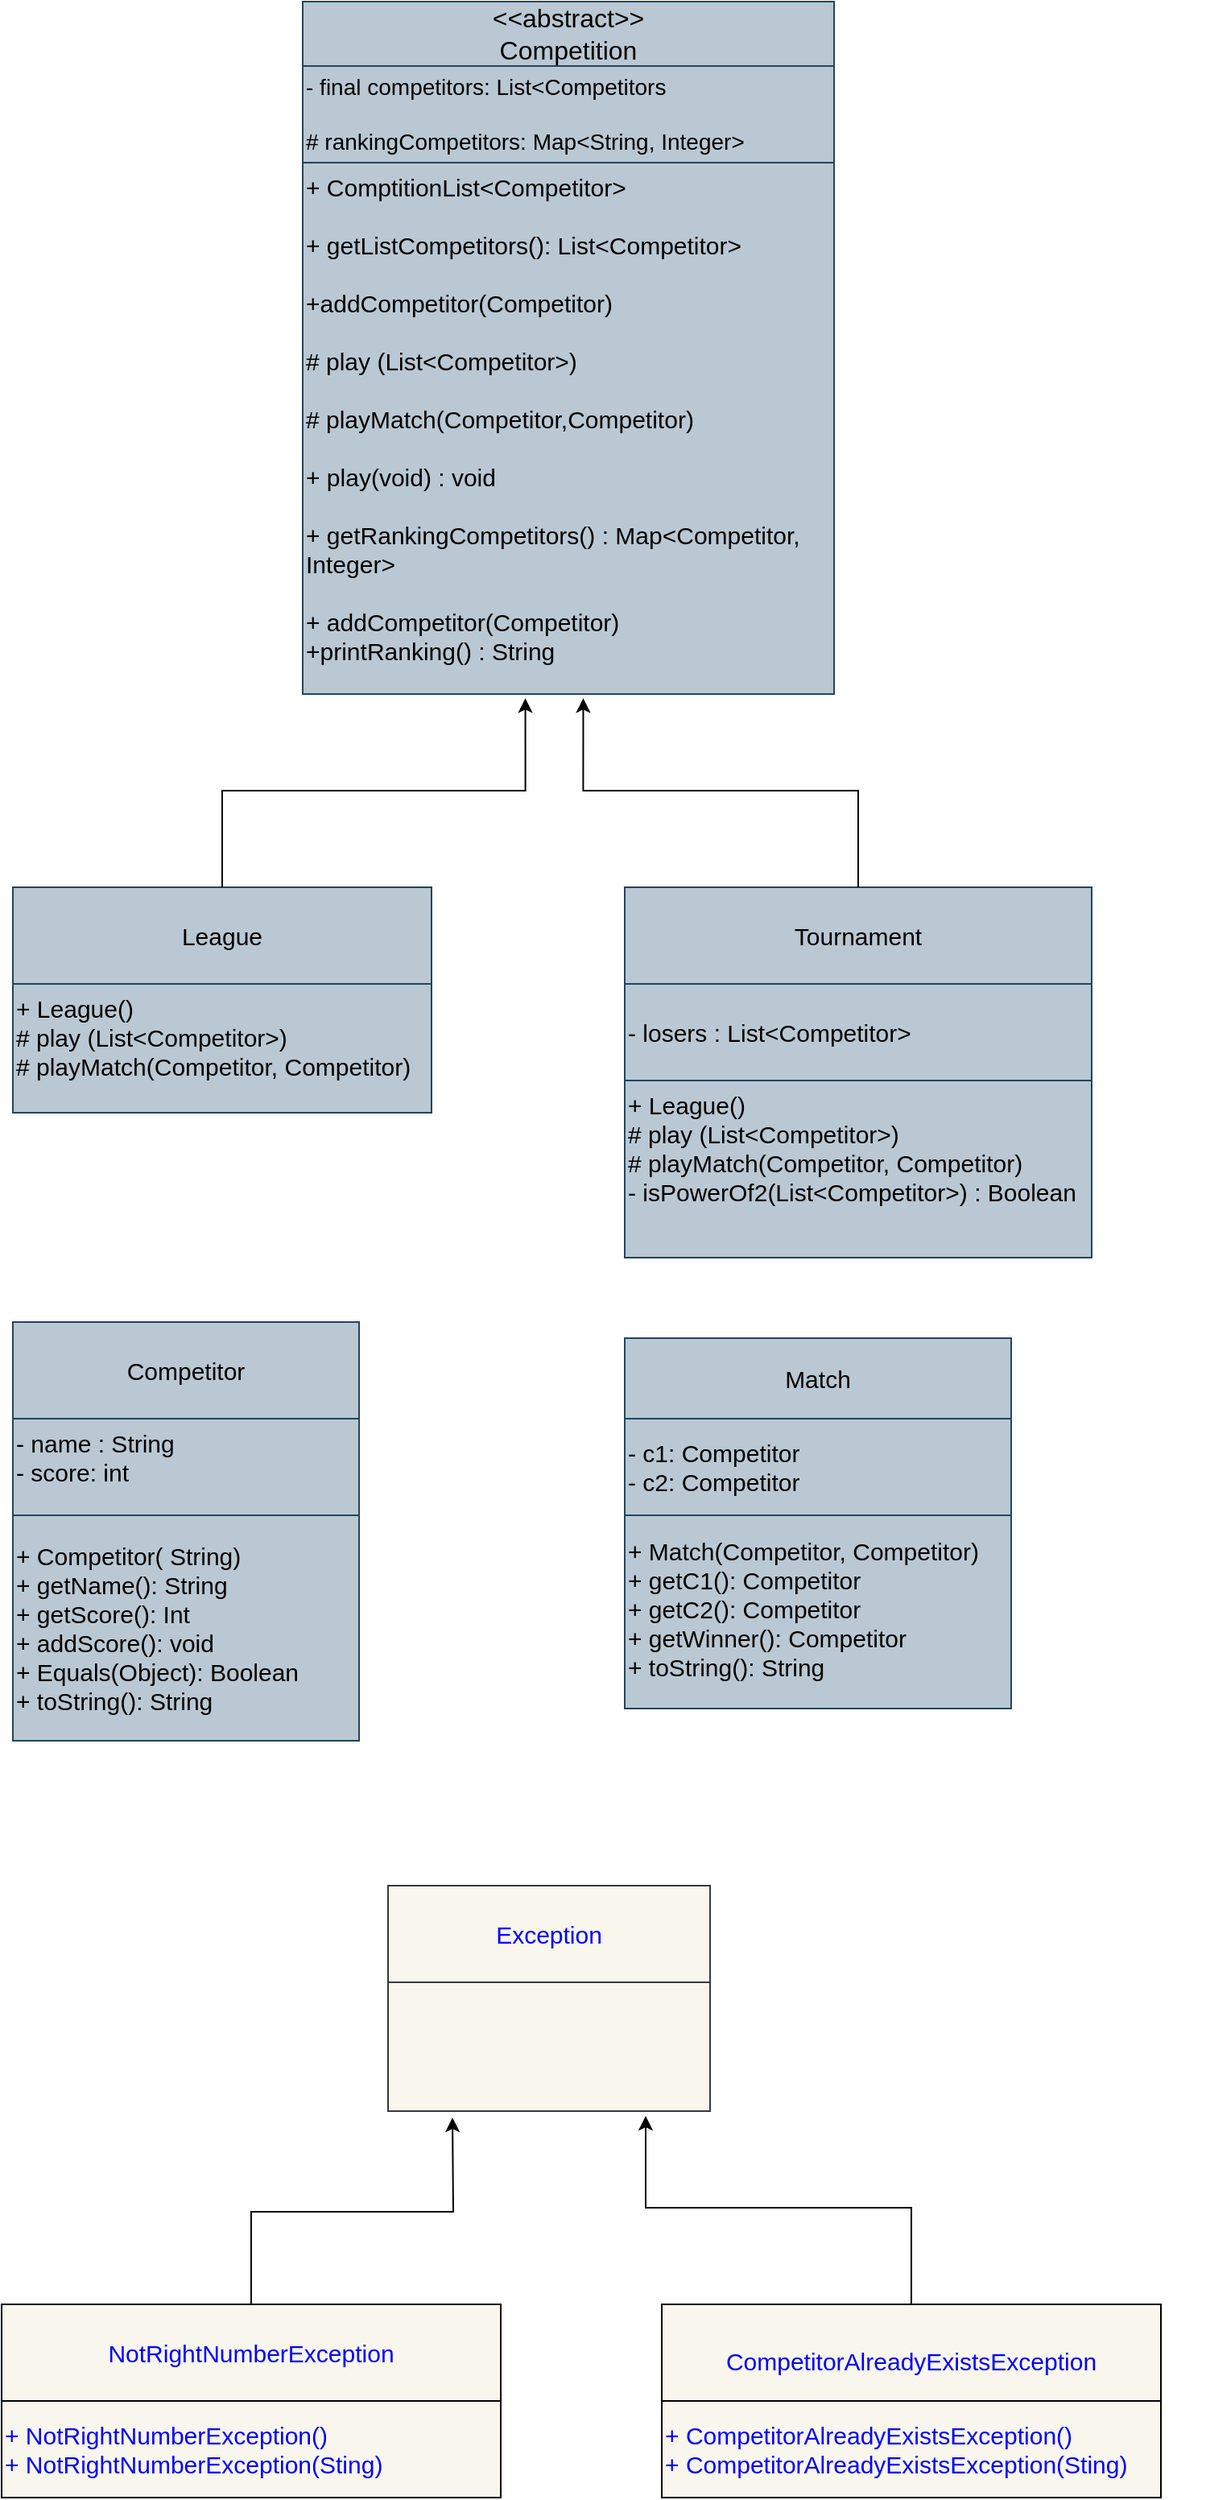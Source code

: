 <mxfile version="13.6.5" pages="4">
    <diagram id="6hGFLwfOUW9BJ-s0fimq" name="Page-1">
        <mxGraphModel dx="734" dy="385" grid="1" gridSize="10" guides="1" tooltips="1" connect="1" arrows="1" fold="1" page="1" pageScale="1" pageWidth="827" pageHeight="1169" math="0" shadow="0">
            <root>
                <object label="" id="0">
                    <mxCell/>
                </object>
                <mxCell id="1" parent="0"/>
                <mxCell id="24" value="" style="group" parent="1" vertex="1" connectable="0">
                    <mxGeometry x="240" y="50" width="330" height="430" as="geometry"/>
                </mxCell>
                <mxCell id="3" value="&amp;lt;&amp;lt;abstract&amp;gt;&amp;gt;&lt;br style=&quot;font-size: 16px;&quot;&gt;Competition" style="rounded=0;whiteSpace=wrap;html=1;strokeColor=#23445d;fillColor=#bac8d3;fontColor=#000000;spacing=2;fontSize=16;" parent="24" vertex="1">
                    <mxGeometry width="330" height="40" as="geometry"/>
                </mxCell>
                <mxCell id="4" value="&lt;div&gt;&lt;span&gt;- final competitors: List&amp;lt;Competitors&lt;/span&gt;&lt;/div&gt;&lt;br&gt;# rankingCompetitors: Map&amp;lt;String, Integer&amp;gt;" style="rounded=0;whiteSpace=wrap;html=1;fontSize=14;fillColor=#bac8d3;strokeColor=#23445d;fontColor=#000000;align=left;" parent="24" vertex="1">
                    <mxGeometry y="40" width="330" height="60" as="geometry"/>
                </mxCell>
                <mxCell id="5" value="+ ComptitionList&amp;lt;Competitor&amp;gt;&lt;br&gt;&lt;br&gt;+ getListCompetitors(): List&amp;lt;Competitor&amp;gt;&lt;br&gt;&lt;br&gt;+addCompetitor(Competitor)&lt;br&gt;&lt;div&gt;&lt;span&gt;&lt;br&gt;&lt;/span&gt;&lt;/div&gt;&lt;div&gt;&lt;span&gt;# play (List&amp;lt;Competitor&amp;gt;)&lt;/span&gt;&lt;br&gt;&lt;/div&gt;&lt;div&gt;&lt;br&gt;&lt;/div&gt;&lt;div&gt;# playMatch(Competitor,&lt;span&gt;Competitor)&lt;/span&gt;&lt;/div&gt;&lt;div&gt;&lt;span&gt;&lt;br&gt;&lt;/span&gt;&lt;/div&gt;&lt;div&gt;&lt;span&gt;+ play(void) : void&lt;/span&gt;&lt;/div&gt;&lt;div&gt;&lt;br&gt;&lt;/div&gt;&lt;div&gt;+ getRankingCompetitors() : Map&amp;lt;Competitor, Integer&amp;gt;&lt;/div&gt;&lt;div&gt;&lt;br&gt;&lt;/div&gt;&lt;div&gt;+ addCompetitor(Competitor)&lt;/div&gt;&lt;div&gt;+printRanking() : String&lt;/div&gt;" style="whiteSpace=wrap;html=1;aspect=fixed;fontSize=15;align=left;verticalAlign=top;fillColor=#bac8d3;strokeColor=#23445d;fontColor=#000000;" parent="24" vertex="1">
                    <mxGeometry y="100" width="330" height="330" as="geometry"/>
                </mxCell>
                <mxCell id="6" style="edgeStyle=orthogonalEdgeStyle;rounded=0;orthogonalLoop=1;jettySize=auto;html=1;exitX=0.5;exitY=0;exitDx=0;exitDy=0;entryX=0.5;entryY=1;entryDx=0;entryDy=0;fontSize=15;fontColor=#000000;" parent="24" source="5" target="4" edge="1">
                    <mxGeometry relative="1" as="geometry"/>
                </mxCell>
                <mxCell id="25" value="" style="group" parent="1" vertex="1" connectable="0">
                    <mxGeometry x="60" y="600" width="260" height="140" as="geometry"/>
                </mxCell>
                <mxCell id="8" value="&lt;font color=&quot;#000000&quot;&gt;League&lt;/font&gt;" style="rounded=0;whiteSpace=wrap;html=1;strokeColor=#23445d;fontSize=15;align=center;fillColor=#bac8d3;" parent="25" vertex="1">
                    <mxGeometry width="260" height="60" as="geometry"/>
                </mxCell>
                <mxCell id="12" value="&lt;font color=&quot;#000000&quot;&gt;+ League()&amp;nbsp;&lt;br&gt;&lt;div&gt;# play (List&amp;lt;Competitor&amp;gt;)&lt;/div&gt;&lt;div&gt;# playMatch(Competitor,&lt;span&gt;&amp;nbsp;Competitor)&lt;/span&gt;&lt;/div&gt;&lt;/font&gt;" style="rounded=0;whiteSpace=wrap;html=1;strokeColor=#23445d;fontSize=15;align=left;fillColor=#bac8d3;verticalAlign=top;" parent="25" vertex="1">
                    <mxGeometry y="60" width="260" height="80" as="geometry"/>
                </mxCell>
                <mxCell id="28" value="" style="group" parent="1" vertex="1" connectable="0">
                    <mxGeometry x="440" y="600" width="290" height="230" as="geometry"/>
                </mxCell>
                <mxCell id="13" value="&lt;font color=&quot;#000000&quot;&gt;- losers : List&amp;lt;Competitor&amp;gt;&lt;/font&gt;" style="rounded=0;whiteSpace=wrap;html=1;strokeColor=#23445d;fontSize=15;align=left;fillColor=#bac8d3;" parent="28" vertex="1">
                    <mxGeometry y="60" width="290" height="60" as="geometry"/>
                </mxCell>
                <mxCell id="15" value="Tournament" style="rounded=0;whiteSpace=wrap;html=1;strokeColor=#23445d;fontSize=15;align=center;fillColor=#bac8d3;fontColor=#000000;" parent="28" vertex="1">
                    <mxGeometry width="290" height="60" as="geometry"/>
                </mxCell>
                <mxCell id="14" value="&lt;span style=&quot;color: rgb(0 , 0 , 0)&quot;&gt;+ League()&amp;nbsp;&lt;/span&gt;&lt;br style=&quot;color: rgb(0 , 0 , 0)&quot;&gt;&lt;div style=&quot;color: rgb(0 , 0 , 0)&quot;&gt;# play (List&amp;lt;Competitor&amp;gt;)&lt;/div&gt;&lt;div style=&quot;color: rgb(0 , 0 , 0)&quot;&gt;# playMatch(Competitor,&amp;nbsp;Competitor)&lt;/div&gt;&lt;div style=&quot;color: rgb(0 , 0 , 0)&quot;&gt;- isPowerOf2(List&amp;lt;Competitor&amp;gt;) : Boolean&lt;/div&gt;" style="rounded=0;whiteSpace=wrap;html=1;strokeColor=#23445d;fontSize=15;align=left;fillColor=#bac8d3;verticalAlign=top;" parent="28" vertex="1">
                    <mxGeometry y="120" width="290" height="110" as="geometry"/>
                </mxCell>
                <mxCell id="18" style="edgeStyle=orthogonalEdgeStyle;rounded=0;orthogonalLoop=1;jettySize=auto;html=1;exitX=0.5;exitY=1;exitDx=0;exitDy=0;fontSize=15;fontColor=#000000;" parent="28" source="14" target="14" edge="1">
                    <mxGeometry relative="1" as="geometry"/>
                </mxCell>
                <mxCell id="30" style="edgeStyle=orthogonalEdgeStyle;rounded=0;orthogonalLoop=1;jettySize=auto;html=1;entryX=0.528;entryY=1.008;entryDx=0;entryDy=0;entryPerimeter=0;fontSize=15;fontColor=#000000;" parent="1" source="15" target="5" edge="1">
                    <mxGeometry relative="1" as="geometry"/>
                </mxCell>
                <mxCell id="31" style="edgeStyle=orthogonalEdgeStyle;rounded=0;orthogonalLoop=1;jettySize=auto;html=1;entryX=0.419;entryY=1.008;entryDx=0;entryDy=0;entryPerimeter=0;fontSize=15;fontColor=#000000;" parent="1" source="8" target="5" edge="1">
                    <mxGeometry relative="1" as="geometry"/>
                </mxCell>
                <mxCell id="N_7J2idgusHRoe9f_LTd-31" value="Competitor" style="rounded=0;whiteSpace=wrap;html=1;fillColor=#bac8d3;strokeColor=#23445d;fontColor=#000000;fontSize=15;" parent="1" vertex="1">
                    <mxGeometry x="60" y="870" width="215" height="60" as="geometry"/>
                </mxCell>
                <mxCell id="N_7J2idgusHRoe9f_LTd-32" value="&lt;div style=&quot;&quot;&gt;&lt;span&gt;- name : String&lt;/span&gt;&lt;/div&gt;&lt;div style=&quot;&quot;&gt;&lt;span&gt;- score: int&lt;/span&gt;&lt;/div&gt;" style="rounded=0;whiteSpace=wrap;html=1;fillColor=#bac8d3;strokeColor=#23445d;fontColor=#000000;fontSize=15;align=left;verticalAlign=top;" parent="1" vertex="1">
                    <mxGeometry x="60" y="930" width="215" height="60" as="geometry"/>
                </mxCell>
                <mxCell id="N_7J2idgusHRoe9f_LTd-33" value="+ Competitor( String)&lt;br&gt;&lt;div style=&quot;&quot;&gt;&lt;span&gt;+ getName(): String&lt;/span&gt;&lt;/div&gt;+ getScore(): Int&lt;br&gt;+ addScore(): void&lt;br&gt;&lt;div style=&quot;&quot;&gt;&lt;span&gt;+ Equals(Object): Boolean&lt;/span&gt;&lt;/div&gt;+ toString(): String&lt;br&gt;" style="rounded=0;whiteSpace=wrap;html=1;fillColor=#bac8d3;strokeColor=#23445d;fontColor=#000000;fontSize=15;align=left;" parent="1" vertex="1">
                    <mxGeometry x="60" y="990" width="215" height="140" as="geometry"/>
                </mxCell>
                <mxCell id="E8SJh-BBG5N4mmdv7Dwx-31" value="" style="group" parent="1" vertex="1" connectable="0">
                    <mxGeometry x="440" y="880" width="240" height="230" as="geometry"/>
                </mxCell>
                <mxCell id="E8SJh-BBG5N4mmdv7Dwx-32" value="Match" style="rounded=0;whiteSpace=wrap;html=1;fontSize=15;align=center;fillColor=#bac8d3;strokeColor=#23445d;fontColor=#000000;" parent="E8SJh-BBG5N4mmdv7Dwx-31" vertex="1">
                    <mxGeometry width="240" height="50" as="geometry"/>
                </mxCell>
                <mxCell id="E8SJh-BBG5N4mmdv7Dwx-33" value="- c1: Competitor&lt;br&gt;- c2: Competitor" style="rounded=0;whiteSpace=wrap;html=1;fontSize=15;align=left;fillColor=#bac8d3;strokeColor=#23445d;fontColor=#000000;" parent="E8SJh-BBG5N4mmdv7Dwx-31" vertex="1">
                    <mxGeometry y="50" width="240" height="60" as="geometry"/>
                </mxCell>
                <mxCell id="E8SJh-BBG5N4mmdv7Dwx-34" value="+ Match(Competitor, Competitor)&lt;br&gt;+ getC1(): Competitor&lt;br&gt;+ getC2(): Competitor&lt;br&gt;+ getWinner(): Competitor&lt;br&gt;+ toString(): String" style="rounded=0;whiteSpace=wrap;html=1;fontSize=15;align=left;fillColor=#bac8d3;strokeColor=#23445d;fontColor=#000000;verticalAlign=middle;spacing=2;spacingBottom=4;" parent="E8SJh-BBG5N4mmdv7Dwx-31" vertex="1">
                    <mxGeometry y="110" width="240" height="120" as="geometry"/>
                </mxCell>
                <mxCell id="hAlL983tLjlzjV77Te4d-31" value="" style="group" parent="1" vertex="1" connectable="0">
                    <mxGeometry x="430" y="680" width="370" height="120" as="geometry"/>
                </mxCell>
                <mxCell id="hAlL983tLjlzjV77Te4d-32" value="" style="group" parent="hAlL983tLjlzjV77Te4d-31" vertex="1" connectable="0">
                    <mxGeometry x="60" width="310" height="120" as="geometry"/>
                </mxCell>
                <mxCell id="hAlL983tLjlzjV77Te4d-33" value="" style="group" parent="hAlL983tLjlzjV77Te4d-32" vertex="1" connectable="0">
                    <mxGeometry width="310" height="120" as="geometry"/>
                </mxCell>
                <mxCell id="hAlL983tLjlzjV77Te4d-50" value="CompetitorAlreadyExistsException" style="rounded=0;whiteSpace=wrap;html=1;fontSize=15;align=center;fillColor=#f9f7ed;strokeColor=#000000;fontColor=#0000FF;" parent="1" vertex="1">
                    <mxGeometry x="463" y="1480" width="310" height="70" as="geometry"/>
                </mxCell>
                <mxCell id="hAlL983tLjlzjV77Te4d-51" value="+&amp;nbsp;&lt;span style=&quot;text-align: center&quot;&gt;CompetitorAlreadyExistsException&lt;/span&gt;()&lt;br&gt;&lt;div&gt;&lt;span&gt;+&amp;nbsp;&lt;/span&gt;&lt;span style=&quot;text-align: center&quot;&gt;CompetitorAlreadyExistsException&lt;/span&gt;&lt;span&gt;(Sting)&lt;/span&gt;&lt;/div&gt;" style="rounded=0;whiteSpace=wrap;html=1;fontSize=15;align=left;fillColor=#f9f7ed;strokeColor=#000000;fontColor=#0000FF;" parent="1" vertex="1">
                    <mxGeometry x="463" y="1540" width="310" height="60" as="geometry"/>
                </mxCell>
                <mxCell id="hAlL983tLjlzjV77Te4d-52" value="&lt;span style=&quot;&quot;&gt;+ NotRightNumberException()&lt;/span&gt;&lt;br style=&quot;&quot;&gt;&lt;div style=&quot;&quot;&gt;+ NotRightNumberException(Sting)&lt;/div&gt;" style="rounded=0;whiteSpace=wrap;html=1;fontSize=15;align=left;fillColor=#f9f7ed;strokeColor=#000000;fontColor=#0000FF;" parent="1" vertex="1">
                    <mxGeometry x="53" y="1540" width="310" height="60" as="geometry"/>
                </mxCell>
                <mxCell id="hAlL983tLjlzjV77Te4d-53" style="edgeStyle=orthogonalEdgeStyle;rounded=0;orthogonalLoop=1;jettySize=auto;html=1;fontSize=15;fontColor=#0000FF;" parent="1" source="hAlL983tLjlzjV77Te4d-54" edge="1">
                    <mxGeometry relative="1" as="geometry">
                        <mxPoint x="333" y="1364" as="targetPoint"/>
                    </mxGeometry>
                </mxCell>
                <mxCell id="hAlL983tLjlzjV77Te4d-54" value="&lt;span style=&quot;&quot;&gt;NotRightNumberException&lt;/span&gt;" style="rounded=0;whiteSpace=wrap;html=1;fontSize=15;align=center;fillColor=#f9f7ed;strokeColor=#000000;fontColor=#0000FF;" parent="1" vertex="1">
                    <mxGeometry x="53" y="1480" width="310" height="60" as="geometry"/>
                </mxCell>
                <mxCell id="hAlL983tLjlzjV77Te4d-55" value="" style="rounded=0;whiteSpace=wrap;html=1;strokeColor=#36393d;fontSize=15;align=left;fillColor=#f9f7ed;" parent="1" vertex="1">
                    <mxGeometry x="293" y="1280" width="200" height="80" as="geometry"/>
                </mxCell>
                <mxCell id="hAlL983tLjlzjV77Te4d-56" value="&lt;font color=&quot;#0000ff&quot;&gt;Exception&lt;/font&gt;" style="rounded=0;whiteSpace=wrap;html=1;strokeColor=#36393d;fontSize=15;align=center;fillColor=#f9f7ed;" parent="1" vertex="1">
                    <mxGeometry x="293" y="1220" width="200" height="60" as="geometry"/>
                </mxCell>
                <mxCell id="hAlL983tLjlzjV77Te4d-57" style="edgeStyle=orthogonalEdgeStyle;rounded=0;orthogonalLoop=1;jettySize=auto;html=1;exitX=0.5;exitY=0;exitDx=0;exitDy=0;entryX=0.8;entryY=1.038;entryDx=0;entryDy=0;entryPerimeter=0;fontSize=15;fontColor=#0000FF;" parent="1" source="hAlL983tLjlzjV77Te4d-50" target="hAlL983tLjlzjV77Te4d-55" edge="1">
                    <mxGeometry relative="1" as="geometry"/>
                </mxCell>
            </root>
        </mxGraphModel>
    </diagram>
    <diagram id="dbSK4oBHf9Ehy8WIJ-wI" name="Page-2">
        <mxGraphModel dx="734" dy="1485" grid="1" gridSize="10" guides="1" tooltips="1" connect="1" arrows="1" fold="1" page="1" pageScale="1" pageWidth="850" pageHeight="1100" math="0" shadow="0">
            <root>
                <mxCell id="nZxXkYkOY-aV01V8FCCK-0"/>
                <mxCell id="nZxXkYkOY-aV01V8FCCK-1" parent="nZxXkYkOY-aV01V8FCCK-0"/>
                <mxCell id="KqnXRIn7JBVSNubBRY6r-3" value="" style="group" vertex="1" connectable="0" parent="nZxXkYkOY-aV01V8FCCK-1">
                    <mxGeometry x="360" y="-230" width="215" height="260" as="geometry"/>
                </mxCell>
                <mxCell id="KqnXRIn7JBVSNubBRY6r-0" value="Competitor" style="rounded=0;whiteSpace=wrap;html=1;fillColor=#bac8d3;strokeColor=#23445d;fontColor=#000000;fontSize=15;" vertex="1" parent="KqnXRIn7JBVSNubBRY6r-3">
                    <mxGeometry width="215" height="60" as="geometry"/>
                </mxCell>
                <mxCell id="KqnXRIn7JBVSNubBRY6r-1" value="&lt;div style=&quot;&quot;&gt;&lt;span&gt;- name : String&lt;/span&gt;&lt;/div&gt;&lt;div style=&quot;&quot;&gt;&lt;span&gt;- score: int&lt;/span&gt;&lt;/div&gt;" style="rounded=0;whiteSpace=wrap;html=1;fillColor=#bac8d3;strokeColor=#23445d;fontColor=#000000;fontSize=15;align=left;verticalAlign=top;" vertex="1" parent="KqnXRIn7JBVSNubBRY6r-3">
                    <mxGeometry y="60" width="215" height="60" as="geometry"/>
                </mxCell>
                <mxCell id="KqnXRIn7JBVSNubBRY6r-2" value="+ Competitor( String)&lt;br&gt;&lt;div style=&quot;&quot;&gt;&lt;span&gt;+ getName(): String&lt;/span&gt;&lt;/div&gt;+ getScore(): Int&lt;br&gt;+ addScore(): void&lt;br&gt;&lt;div style=&quot;&quot;&gt;&lt;span&gt;+ Equals(Object): Boolean&lt;/span&gt;&lt;/div&gt;+ toString(): String&lt;br&gt;" style="rounded=0;whiteSpace=wrap;html=1;fillColor=#bac8d3;strokeColor=#23445d;fontColor=#000000;fontSize=15;align=left;" vertex="1" parent="KqnXRIn7JBVSNubBRY6r-3">
                    <mxGeometry y="120" width="215" height="140" as="geometry"/>
                </mxCell>
            </root>
        </mxGraphModel>
    </diagram>
    <diagram id="Zvw2M1Td3EFwRlARzhMd" name="Page-3">
        <mxGraphModel dx="734" dy="385" grid="1" gridSize="10" guides="1" tooltips="1" connect="1" arrows="1" fold="1" page="1" pageScale="1" pageWidth="850" pageHeight="1100" math="0" shadow="0">
            <root>
                <mxCell id="UQM6DmXgBUCLatmtesh_-0"/>
                <mxCell id="UQM6DmXgBUCLatmtesh_-1" parent="UQM6DmXgBUCLatmtesh_-0"/>
                <mxCell id="CiT9WBpwLRT2UPI2VV4H-0" value="" style="group" vertex="1" connectable="0" parent="UQM6DmXgBUCLatmtesh_-1">
                    <mxGeometry x="280" y="240" width="240" height="230" as="geometry"/>
                </mxCell>
                <mxCell id="CiT9WBpwLRT2UPI2VV4H-1" value="Match" style="rounded=0;whiteSpace=wrap;html=1;fontSize=15;align=center;fillColor=#bac8d3;strokeColor=#23445d;fontColor=#000000;" vertex="1" parent="CiT9WBpwLRT2UPI2VV4H-0">
                    <mxGeometry width="240" height="50" as="geometry"/>
                </mxCell>
                <mxCell id="CiT9WBpwLRT2UPI2VV4H-2" value="- c1: Competitor&lt;br&gt;- c2: Competitor" style="rounded=0;whiteSpace=wrap;html=1;fontSize=15;align=left;fillColor=#bac8d3;strokeColor=#23445d;fontColor=#000000;" vertex="1" parent="CiT9WBpwLRT2UPI2VV4H-0">
                    <mxGeometry y="50" width="240" height="60" as="geometry"/>
                </mxCell>
                <mxCell id="CiT9WBpwLRT2UPI2VV4H-3" value="+ Match(Competitor, Competitor)&lt;br&gt;+ getC1(): Competitor&lt;br&gt;+ getC2(): Competitor&lt;br&gt;+ getWinner(): Competitor&lt;br&gt;+ toString(): String" style="rounded=0;whiteSpace=wrap;html=1;fontSize=15;align=left;fillColor=#bac8d3;strokeColor=#23445d;fontColor=#000000;verticalAlign=middle;spacing=2;spacingBottom=4;" vertex="1" parent="CiT9WBpwLRT2UPI2VV4H-0">
                    <mxGeometry y="110" width="240" height="120" as="geometry"/>
                </mxCell>
            </root>
        </mxGraphModel>
    </diagram>
    <diagram id="CDV2zx0GvIuKRsc9Na-B" name="Page-4">
        <mxGraphModel dx="734" dy="385" grid="1" gridSize="10" guides="1" tooltips="1" connect="1" arrows="1" fold="1" page="1" pageScale="1" pageWidth="827" pageHeight="1169" math="0" shadow="0">
            <root>
                <mxCell id="JPBweQ1_8J7jhdcCmOFe-0"/>
                <mxCell id="JPBweQ1_8J7jhdcCmOFe-1" parent="JPBweQ1_8J7jhdcCmOFe-0"/>
                <mxCell id="1BfZ4e-AX-xmp7vgJ_M2-0" value="" style="group" vertex="1" connectable="0" parent="JPBweQ1_8J7jhdcCmOFe-1">
                    <mxGeometry x="80" y="420" width="720" height="380" as="geometry"/>
                </mxCell>
                <mxCell id="1BfZ4e-AX-xmp7vgJ_M2-1" value="" style="group" vertex="1" connectable="0" parent="1BfZ4e-AX-xmp7vgJ_M2-0">
                    <mxGeometry x="350" y="260" width="370" height="120" as="geometry"/>
                </mxCell>
                <mxCell id="1BfZ4e-AX-xmp7vgJ_M2-2" value="" style="group" vertex="1" connectable="0" parent="1BfZ4e-AX-xmp7vgJ_M2-1">
                    <mxGeometry x="60" width="310" height="120" as="geometry"/>
                </mxCell>
                <mxCell id="1BfZ4e-AX-xmp7vgJ_M2-3" value="" style="group" vertex="1" connectable="0" parent="1BfZ4e-AX-xmp7vgJ_M2-2">
                    <mxGeometry width="310" height="120" as="geometry"/>
                </mxCell>
                <mxCell id="1BfZ4e-AX-xmp7vgJ_M2-4" value="CompetitorAlreadyExistsException" style="rounded=0;whiteSpace=wrap;html=1;fontSize=15;align=center;fillColor=#f9f7ed;strokeColor=#000000;fontColor=#0000FF;" vertex="1" parent="1BfZ4e-AX-xmp7vgJ_M2-3">
                    <mxGeometry width="310" height="70" as="geometry"/>
                </mxCell>
                <mxCell id="1BfZ4e-AX-xmp7vgJ_M2-5" value="+&amp;nbsp;&lt;span style=&quot;text-align: center&quot;&gt;CompetitorAlreadyExistsException&lt;/span&gt;()&lt;br&gt;&lt;div&gt;&lt;span&gt;+&amp;nbsp;&lt;/span&gt;&lt;span style=&quot;text-align: center&quot;&gt;CompetitorAlreadyExistsException&lt;/span&gt;&lt;span&gt;(Sting)&lt;/span&gt;&lt;/div&gt;" style="rounded=0;whiteSpace=wrap;html=1;fontSize=15;align=left;fillColor=#f9f7ed;strokeColor=#000000;fontColor=#0000FF;" vertex="1" parent="1BfZ4e-AX-xmp7vgJ_M2-3">
                    <mxGeometry y="60" width="310" height="60" as="geometry"/>
                </mxCell>
                <mxCell id="1BfZ4e-AX-xmp7vgJ_M2-6" value="&lt;span style=&quot;&quot;&gt;+ NotRightNumberException()&lt;/span&gt;&lt;br style=&quot;&quot;&gt;&lt;div style=&quot;&quot;&gt;+ NotRightNumberException(Sting)&lt;/div&gt;" style="rounded=0;whiteSpace=wrap;html=1;fontSize=15;align=left;fillColor=#f9f7ed;strokeColor=#000000;fontColor=#0000FF;" vertex="1" parent="1BfZ4e-AX-xmp7vgJ_M2-0">
                    <mxGeometry y="320" width="310" height="60" as="geometry"/>
                </mxCell>
                <mxCell id="1BfZ4e-AX-xmp7vgJ_M2-7" style="edgeStyle=orthogonalEdgeStyle;rounded=0;orthogonalLoop=1;jettySize=auto;html=1;fontSize=15;fontColor=#0000FF;" edge="1" parent="1BfZ4e-AX-xmp7vgJ_M2-0" source="1BfZ4e-AX-xmp7vgJ_M2-8">
                    <mxGeometry relative="1" as="geometry">
                        <mxPoint x="280" y="144" as="targetPoint"/>
                    </mxGeometry>
                </mxCell>
                <mxCell id="1BfZ4e-AX-xmp7vgJ_M2-8" value="&lt;span style=&quot;&quot;&gt;NotRightNumberException&lt;/span&gt;" style="rounded=0;whiteSpace=wrap;html=1;fontSize=15;align=center;fillColor=#f9f7ed;strokeColor=#000000;fontColor=#0000FF;" vertex="1" parent="1BfZ4e-AX-xmp7vgJ_M2-0">
                    <mxGeometry y="260" width="310" height="60" as="geometry"/>
                </mxCell>
                <mxCell id="1BfZ4e-AX-xmp7vgJ_M2-9" value="" style="rounded=0;whiteSpace=wrap;html=1;strokeColor=#36393d;fontSize=15;align=left;fillColor=#f9f7ed;" vertex="1" parent="1BfZ4e-AX-xmp7vgJ_M2-0">
                    <mxGeometry x="240" y="60" width="200" height="80" as="geometry"/>
                </mxCell>
                <mxCell id="1BfZ4e-AX-xmp7vgJ_M2-10" value="&lt;font color=&quot;#0000ff&quot;&gt;Exception&lt;/font&gt;" style="rounded=0;whiteSpace=wrap;html=1;strokeColor=#36393d;fontSize=15;align=center;fillColor=#f9f7ed;" vertex="1" parent="1BfZ4e-AX-xmp7vgJ_M2-0">
                    <mxGeometry x="240" width="200" height="60" as="geometry"/>
                </mxCell>
                <mxCell id="1BfZ4e-AX-xmp7vgJ_M2-11" style="edgeStyle=orthogonalEdgeStyle;rounded=0;orthogonalLoop=1;jettySize=auto;html=1;exitX=0.5;exitY=0;exitDx=0;exitDy=0;entryX=0.8;entryY=1.038;entryDx=0;entryDy=0;entryPerimeter=0;fontSize=15;fontColor=#0000FF;" edge="1" parent="1BfZ4e-AX-xmp7vgJ_M2-0" source="1BfZ4e-AX-xmp7vgJ_M2-4" target="1BfZ4e-AX-xmp7vgJ_M2-9">
                    <mxGeometry relative="1" as="geometry"/>
                </mxCell>
            </root>
        </mxGraphModel>
    </diagram>
</mxfile>
